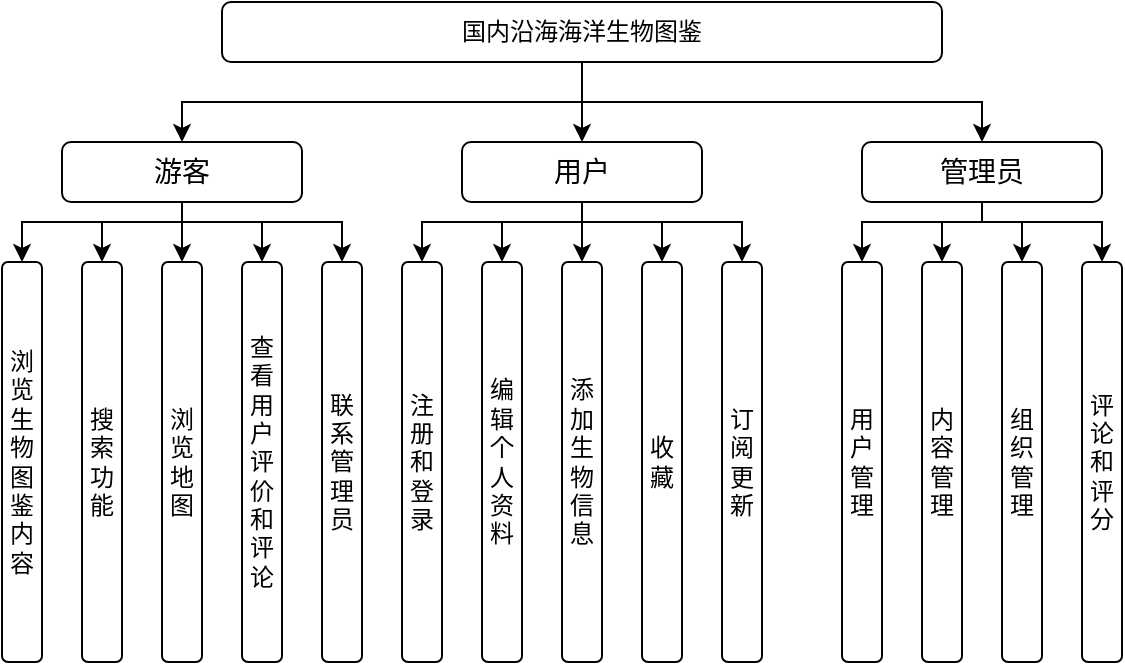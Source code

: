 <mxfile version="21.3.7" type="github">
  <diagram id="prtHgNgQTEPvFCAcTncT" name="Page-1">
    <mxGraphModel dx="1282" dy="577" grid="1" gridSize="10" guides="1" tooltips="1" connect="1" arrows="1" fold="1" page="1" pageScale="1" pageWidth="827" pageHeight="1169" math="0" shadow="0">
      <root>
        <mxCell id="0" />
        <mxCell id="1" parent="0" />
        <mxCell id="1q8fUI7ucnsN9rpZBO8--22" style="edgeStyle=orthogonalEdgeStyle;rounded=0;orthogonalLoop=1;jettySize=auto;html=1;exitX=0.5;exitY=1;exitDx=0;exitDy=0;entryX=0.5;entryY=0;entryDx=0;entryDy=0;" edge="1" parent="1" source="1q8fUI7ucnsN9rpZBO8--1" target="1q8fUI7ucnsN9rpZBO8--4">
          <mxGeometry relative="1" as="geometry" />
        </mxCell>
        <mxCell id="1q8fUI7ucnsN9rpZBO8--1" value="国内沿海海洋生物图鉴" style="rounded=1;whiteSpace=wrap;html=1;" vertex="1" parent="1">
          <mxGeometry x="320" y="90" width="360" height="30" as="geometry" />
        </mxCell>
        <mxCell id="1q8fUI7ucnsN9rpZBO8--26" style="edgeStyle=orthogonalEdgeStyle;rounded=0;orthogonalLoop=1;jettySize=auto;html=1;exitX=0.5;exitY=1;exitDx=0;exitDy=0;entryX=0.5;entryY=0;entryDx=0;entryDy=0;" edge="1" parent="1" source="1q8fUI7ucnsN9rpZBO8--3" target="1q8fUI7ucnsN9rpZBO8--10">
          <mxGeometry relative="1" as="geometry" />
        </mxCell>
        <mxCell id="1q8fUI7ucnsN9rpZBO8--3" value="&lt;font style=&quot;font-size: 14px;&quot;&gt;游客&lt;/font&gt;" style="rounded=1;whiteSpace=wrap;html=1;" vertex="1" parent="1">
          <mxGeometry x="240" y="160" width="120" height="30" as="geometry" />
        </mxCell>
        <mxCell id="1q8fUI7ucnsN9rpZBO8--32" style="edgeStyle=orthogonalEdgeStyle;rounded=0;orthogonalLoop=1;jettySize=auto;html=1;exitX=0.5;exitY=1;exitDx=0;exitDy=0;entryX=0.5;entryY=0;entryDx=0;entryDy=0;" edge="1" parent="1" source="1q8fUI7ucnsN9rpZBO8--4" target="1q8fUI7ucnsN9rpZBO8--16">
          <mxGeometry relative="1" as="geometry" />
        </mxCell>
        <mxCell id="1q8fUI7ucnsN9rpZBO8--4" value="&lt;font style=&quot;font-size: 14px;&quot;&gt;用户&lt;/font&gt;" style="rounded=1;whiteSpace=wrap;html=1;" vertex="1" parent="1">
          <mxGeometry x="440" y="160" width="120" height="30" as="geometry" />
        </mxCell>
        <mxCell id="1q8fUI7ucnsN9rpZBO8--5" value="&lt;font style=&quot;font-size: 14px;&quot;&gt;管理员&lt;/font&gt;" style="rounded=1;whiteSpace=wrap;html=1;" vertex="1" parent="1">
          <mxGeometry x="640" y="160" width="120" height="30" as="geometry" />
        </mxCell>
        <mxCell id="1q8fUI7ucnsN9rpZBO8--8" value="浏览生物图鉴内容" style="rounded=1;whiteSpace=wrap;html=1;" vertex="1" parent="1">
          <mxGeometry x="210" y="220" width="20" height="200" as="geometry" />
        </mxCell>
        <mxCell id="1q8fUI7ucnsN9rpZBO8--9" value="搜索功能" style="rounded=1;whiteSpace=wrap;html=1;" vertex="1" parent="1">
          <mxGeometry x="250" y="220" width="20" height="200" as="geometry" />
        </mxCell>
        <mxCell id="1q8fUI7ucnsN9rpZBO8--10" value="浏览地图" style="rounded=1;whiteSpace=wrap;html=1;" vertex="1" parent="1">
          <mxGeometry x="290" y="220" width="20" height="200" as="geometry" />
        </mxCell>
        <mxCell id="1q8fUI7ucnsN9rpZBO8--11" value="查看用户评价和评论" style="rounded=1;whiteSpace=wrap;html=1;" vertex="1" parent="1">
          <mxGeometry x="330" y="220" width="20" height="200" as="geometry" />
        </mxCell>
        <mxCell id="1q8fUI7ucnsN9rpZBO8--12" value="联系管理员" style="rounded=1;whiteSpace=wrap;html=1;" vertex="1" parent="1">
          <mxGeometry x="370" y="220" width="20" height="200" as="geometry" />
        </mxCell>
        <mxCell id="1q8fUI7ucnsN9rpZBO8--13" value="注册和登录" style="rounded=1;whiteSpace=wrap;html=1;" vertex="1" parent="1">
          <mxGeometry x="410" y="220" width="20" height="200" as="geometry" />
        </mxCell>
        <mxCell id="1q8fUI7ucnsN9rpZBO8--14" value="编辑个人资料" style="rounded=1;whiteSpace=wrap;html=1;" vertex="1" parent="1">
          <mxGeometry x="450" y="220" width="20" height="200" as="geometry" />
        </mxCell>
        <mxCell id="1q8fUI7ucnsN9rpZBO8--15" value="收藏" style="rounded=1;whiteSpace=wrap;html=1;" vertex="1" parent="1">
          <mxGeometry x="530" y="220" width="20" height="200" as="geometry" />
        </mxCell>
        <mxCell id="1q8fUI7ucnsN9rpZBO8--16" value="添加生物信息" style="rounded=1;whiteSpace=wrap;html=1;" vertex="1" parent="1">
          <mxGeometry x="490" y="220" width="20" height="200" as="geometry" />
        </mxCell>
        <mxCell id="1q8fUI7ucnsN9rpZBO8--17" value="订阅更新" style="rounded=1;whiteSpace=wrap;html=1;" vertex="1" parent="1">
          <mxGeometry x="570" y="220" width="20" height="200" as="geometry" />
        </mxCell>
        <mxCell id="1q8fUI7ucnsN9rpZBO8--18" value="用户管理" style="rounded=1;whiteSpace=wrap;html=1;" vertex="1" parent="1">
          <mxGeometry x="630" y="220" width="20" height="200" as="geometry" />
        </mxCell>
        <mxCell id="1q8fUI7ucnsN9rpZBO8--19" value="内容管理" style="rounded=1;whiteSpace=wrap;html=1;" vertex="1" parent="1">
          <mxGeometry x="670" y="220" width="20" height="200" as="geometry" />
        </mxCell>
        <mxCell id="1q8fUI7ucnsN9rpZBO8--20" value="组织管理" style="rounded=1;whiteSpace=wrap;html=1;" vertex="1" parent="1">
          <mxGeometry x="710" y="220" width="20" height="200" as="geometry" />
        </mxCell>
        <mxCell id="1q8fUI7ucnsN9rpZBO8--21" value="评论和评分" style="rounded=1;whiteSpace=wrap;html=1;" vertex="1" parent="1">
          <mxGeometry x="750" y="220" width="20" height="200" as="geometry" />
        </mxCell>
        <mxCell id="1q8fUI7ucnsN9rpZBO8--23" value="" style="endArrow=classic;html=1;rounded=0;entryX=0.5;entryY=0;entryDx=0;entryDy=0;" edge="1" parent="1" target="1q8fUI7ucnsN9rpZBO8--3">
          <mxGeometry width="50" height="50" relative="1" as="geometry">
            <mxPoint x="500" y="140" as="sourcePoint" />
            <mxPoint x="190" y="190" as="targetPoint" />
            <Array as="points">
              <mxPoint x="300" y="140" />
            </Array>
          </mxGeometry>
        </mxCell>
        <mxCell id="1q8fUI7ucnsN9rpZBO8--24" value="" style="endArrow=classic;html=1;rounded=0;entryX=0.5;entryY=0;entryDx=0;entryDy=0;" edge="1" parent="1" target="1q8fUI7ucnsN9rpZBO8--5">
          <mxGeometry width="50" height="50" relative="1" as="geometry">
            <mxPoint x="500" y="140" as="sourcePoint" />
            <mxPoint x="210" y="240" as="targetPoint" />
            <Array as="points">
              <mxPoint x="700" y="140" />
            </Array>
          </mxGeometry>
        </mxCell>
        <mxCell id="1q8fUI7ucnsN9rpZBO8--25" value="" style="endArrow=classic;html=1;rounded=0;entryX=0.5;entryY=0;entryDx=0;entryDy=0;" edge="1" parent="1" target="1q8fUI7ucnsN9rpZBO8--8">
          <mxGeometry width="50" height="50" relative="1" as="geometry">
            <mxPoint x="300" y="200" as="sourcePoint" />
            <mxPoint x="190" y="240" as="targetPoint" />
            <Array as="points">
              <mxPoint x="260" y="200" />
              <mxPoint x="220" y="200" />
            </Array>
          </mxGeometry>
        </mxCell>
        <mxCell id="1q8fUI7ucnsN9rpZBO8--27" value="" style="endArrow=classic;html=1;rounded=0;entryX=0.5;entryY=0;entryDx=0;entryDy=0;" edge="1" parent="1" target="1q8fUI7ucnsN9rpZBO8--9">
          <mxGeometry width="50" height="50" relative="1" as="geometry">
            <mxPoint x="260" y="200" as="sourcePoint" />
            <mxPoint x="180" y="320" as="targetPoint" />
          </mxGeometry>
        </mxCell>
        <mxCell id="1q8fUI7ucnsN9rpZBO8--28" value="" style="endArrow=classic;html=1;rounded=0;entryX=0.5;entryY=0;entryDx=0;entryDy=0;" edge="1" parent="1" target="1q8fUI7ucnsN9rpZBO8--12">
          <mxGeometry width="50" height="50" relative="1" as="geometry">
            <mxPoint x="300" y="200" as="sourcePoint" />
            <mxPoint x="200" y="330" as="targetPoint" />
            <Array as="points">
              <mxPoint x="380" y="200" />
            </Array>
          </mxGeometry>
        </mxCell>
        <mxCell id="1q8fUI7ucnsN9rpZBO8--29" value="" style="endArrow=classic;html=1;rounded=0;entryX=0.5;entryY=0;entryDx=0;entryDy=0;" edge="1" parent="1" target="1q8fUI7ucnsN9rpZBO8--11">
          <mxGeometry width="50" height="50" relative="1" as="geometry">
            <mxPoint x="340" y="200" as="sourcePoint" />
            <mxPoint x="190" y="320" as="targetPoint" />
          </mxGeometry>
        </mxCell>
        <mxCell id="1q8fUI7ucnsN9rpZBO8--30" value="" style="endArrow=classic;html=1;rounded=0;entryX=0.5;entryY=0;entryDx=0;entryDy=0;" edge="1" parent="1" target="1q8fUI7ucnsN9rpZBO8--13">
          <mxGeometry width="50" height="50" relative="1" as="geometry">
            <mxPoint x="490" y="200" as="sourcePoint" />
            <mxPoint x="620" y="470" as="targetPoint" />
            <Array as="points">
              <mxPoint x="420" y="200" />
            </Array>
          </mxGeometry>
        </mxCell>
        <mxCell id="1q8fUI7ucnsN9rpZBO8--31" value="" style="endArrow=classic;html=1;rounded=0;entryX=0.5;entryY=0;entryDx=0;entryDy=0;" edge="1" parent="1" target="1q8fUI7ucnsN9rpZBO8--17">
          <mxGeometry width="50" height="50" relative="1" as="geometry">
            <mxPoint x="490" y="200" as="sourcePoint" />
            <mxPoint x="620" y="160" as="targetPoint" />
            <Array as="points">
              <mxPoint x="580" y="200" />
            </Array>
          </mxGeometry>
        </mxCell>
        <mxCell id="1q8fUI7ucnsN9rpZBO8--33" value="" style="endArrow=classic;html=1;rounded=0;entryX=0.5;entryY=0;entryDx=0;entryDy=0;" edge="1" parent="1" target="1q8fUI7ucnsN9rpZBO8--14">
          <mxGeometry width="50" height="50" relative="1" as="geometry">
            <mxPoint x="460" y="200" as="sourcePoint" />
            <mxPoint x="560" y="460" as="targetPoint" />
          </mxGeometry>
        </mxCell>
        <mxCell id="1q8fUI7ucnsN9rpZBO8--34" value="" style="endArrow=classic;html=1;rounded=0;" edge="1" parent="1">
          <mxGeometry width="50" height="50" relative="1" as="geometry">
            <mxPoint x="540" y="200" as="sourcePoint" />
            <mxPoint x="540" y="220" as="targetPoint" />
          </mxGeometry>
        </mxCell>
        <mxCell id="1q8fUI7ucnsN9rpZBO8--35" value="" style="endArrow=classic;html=1;rounded=0;entryX=0.5;entryY=0;entryDx=0;entryDy=0;" edge="1" parent="1" target="1q8fUI7ucnsN9rpZBO8--18">
          <mxGeometry width="50" height="50" relative="1" as="geometry">
            <mxPoint x="700" y="200" as="sourcePoint" />
            <mxPoint x="780" y="470" as="targetPoint" />
            <Array as="points">
              <mxPoint x="640" y="200" />
            </Array>
          </mxGeometry>
        </mxCell>
        <mxCell id="1q8fUI7ucnsN9rpZBO8--36" value="" style="endArrow=classic;html=1;rounded=0;entryX=0.5;entryY=0;entryDx=0;entryDy=0;" edge="1" parent="1" target="1q8fUI7ucnsN9rpZBO8--21">
          <mxGeometry width="50" height="50" relative="1" as="geometry">
            <mxPoint x="700" y="200" as="sourcePoint" />
            <mxPoint x="760" y="200" as="targetPoint" />
            <Array as="points">
              <mxPoint x="760" y="200" />
            </Array>
          </mxGeometry>
        </mxCell>
        <mxCell id="1q8fUI7ucnsN9rpZBO8--37" value="" style="endArrow=classic;html=1;rounded=0;" edge="1" parent="1" target="1q8fUI7ucnsN9rpZBO8--19">
          <mxGeometry width="50" height="50" relative="1" as="geometry">
            <mxPoint x="680" y="200" as="sourcePoint" />
            <mxPoint x="540" y="490" as="targetPoint" />
          </mxGeometry>
        </mxCell>
        <mxCell id="1q8fUI7ucnsN9rpZBO8--38" value="" style="endArrow=classic;html=1;rounded=0;" edge="1" parent="1" target="1q8fUI7ucnsN9rpZBO8--20">
          <mxGeometry width="50" height="50" relative="1" as="geometry">
            <mxPoint x="720" y="200" as="sourcePoint" />
            <mxPoint x="790" y="530" as="targetPoint" />
          </mxGeometry>
        </mxCell>
        <mxCell id="1q8fUI7ucnsN9rpZBO8--40" value="" style="endArrow=none;html=1;rounded=0;entryX=0.5;entryY=1;entryDx=0;entryDy=0;" edge="1" parent="1" target="1q8fUI7ucnsN9rpZBO8--5">
          <mxGeometry width="50" height="50" relative="1" as="geometry">
            <mxPoint x="700" y="200" as="sourcePoint" />
            <mxPoint x="700" y="450" as="targetPoint" />
          </mxGeometry>
        </mxCell>
      </root>
    </mxGraphModel>
  </diagram>
</mxfile>
